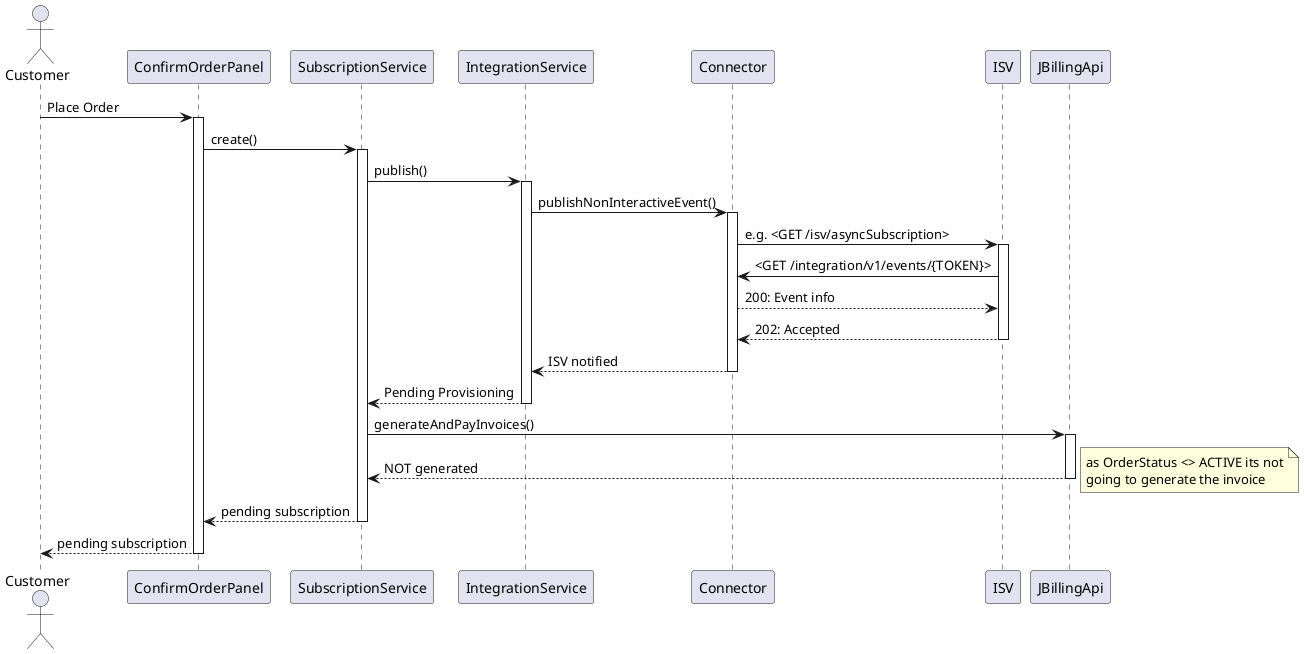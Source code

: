 @startuml
actor Customer
Customer -> ConfirmOrderPanel : Place Order
activate ConfirmOrderPanel
ConfirmOrderPanel -> SubscriptionService : create()
activate SubscriptionService
SubscriptionService -> IntegrationService : publish()
activate IntegrationService
IntegrationService -> Connector : publishNonInteractiveEvent()
activate Connector
Connector -> ISV : e.g. <GET /isv/asyncSubscription>
activate ISV
Connector <- ISV : <GET /integration/v1/events/{TOKEN}>
Connector --> ISV : 200: Event info
Connector <-- ISV : 202: Accepted
deactivate ISV
IntegrationService <-- Connector : ISV notified
deactivate Connector
SubscriptionService <-- IntegrationService : Pending Provisioning
deactivate IntegrationService
SubscriptionService -> JBillingApi : generateAndPayInvoices()
activate JBillingApi
SubscriptionService <-- JBillingApi : NOT generated
note right: as OrderStatus <> ACTIVE its not\ngoing to generate the invoice
deactivate JBillingApi
ConfirmOrderPanel <-- SubscriptionService : pending subscription
deactivate SubscriptionService
Customer <-- ConfirmOrderPanel : pending subscription
deactivate ConfirmOrderPanel
@enduml
